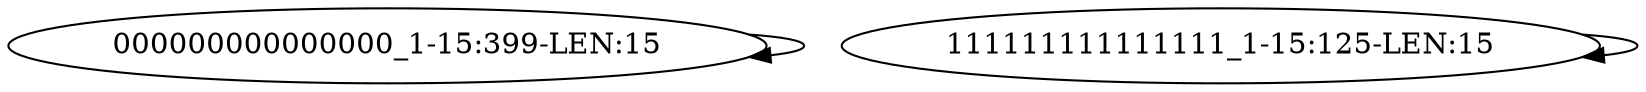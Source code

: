 digraph G {
    "000000000000000_1-15:399-LEN:15" -> "000000000000000_1-15:399-LEN:15";
    "111111111111111_1-15:125-LEN:15" -> "111111111111111_1-15:125-LEN:15";
}
